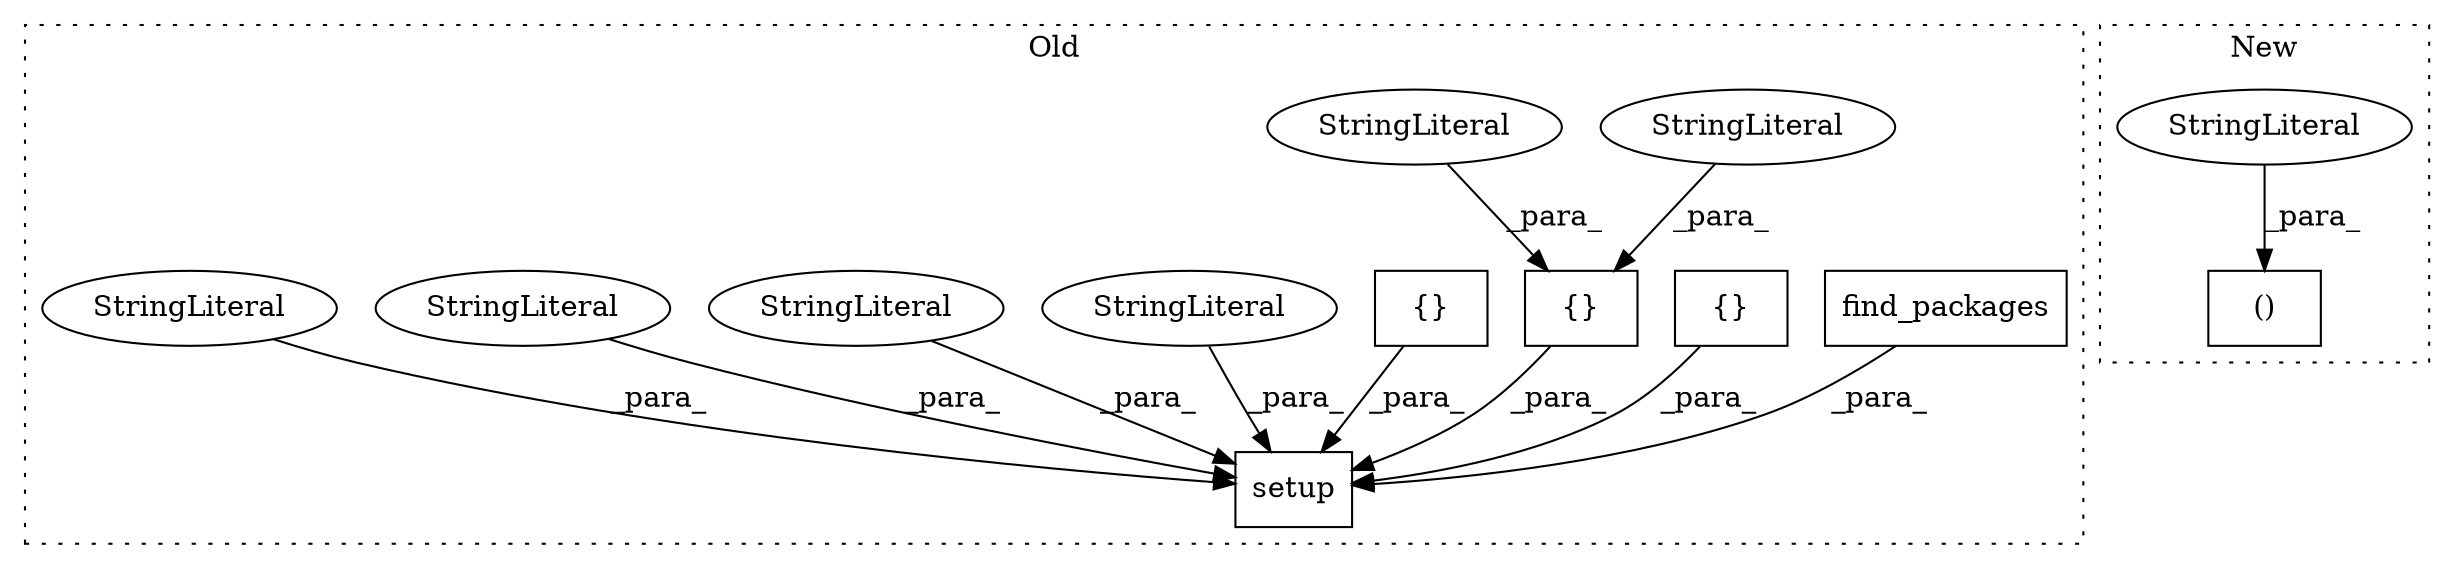 digraph G {
subgraph cluster0 {
1 [label="find_packages" a="32" s="1813" l="15" shape="box"];
3 [label="setup" a="32" s="1719,2457" l="6,1" shape="box"];
4 [label="{}" a="4" s="1547,1638" l="1,1" shape="box"];
5 [label="StringLiteral" a="45" s="1548" l="41" shape="ellipse"];
6 [label="{}" a="4" s="1649,1669" l="1,1" shape="box"];
7 [label="StringLiteral" a="45" s="1590" l="48" shape="ellipse"];
8 [label="{}" a="4" s="1469" l="2" shape="box"];
9 [label="StringLiteral" a="45" s="2311" l="22" shape="ellipse"];
10 [label="StringLiteral" a="45" s="1746" l="39" shape="ellipse"];
11 [label="StringLiteral" a="45" s="1795" l="17" shape="ellipse"];
12 [label="StringLiteral" a="45" s="1725" l="6" shape="ellipse"];
label = "Old";
style="dotted";
}
subgraph cluster1 {
2 [label="()" a="106" s="960" l="58" shape="box"];
13 [label="StringLiteral" a="45" s="960" l="27" shape="ellipse"];
label = "New";
style="dotted";
}
1 -> 3 [label="_para_"];
4 -> 3 [label="_para_"];
5 -> 4 [label="_para_"];
6 -> 3 [label="_para_"];
7 -> 4 [label="_para_"];
8 -> 3 [label="_para_"];
9 -> 3 [label="_para_"];
10 -> 3 [label="_para_"];
11 -> 3 [label="_para_"];
12 -> 3 [label="_para_"];
13 -> 2 [label="_para_"];
}